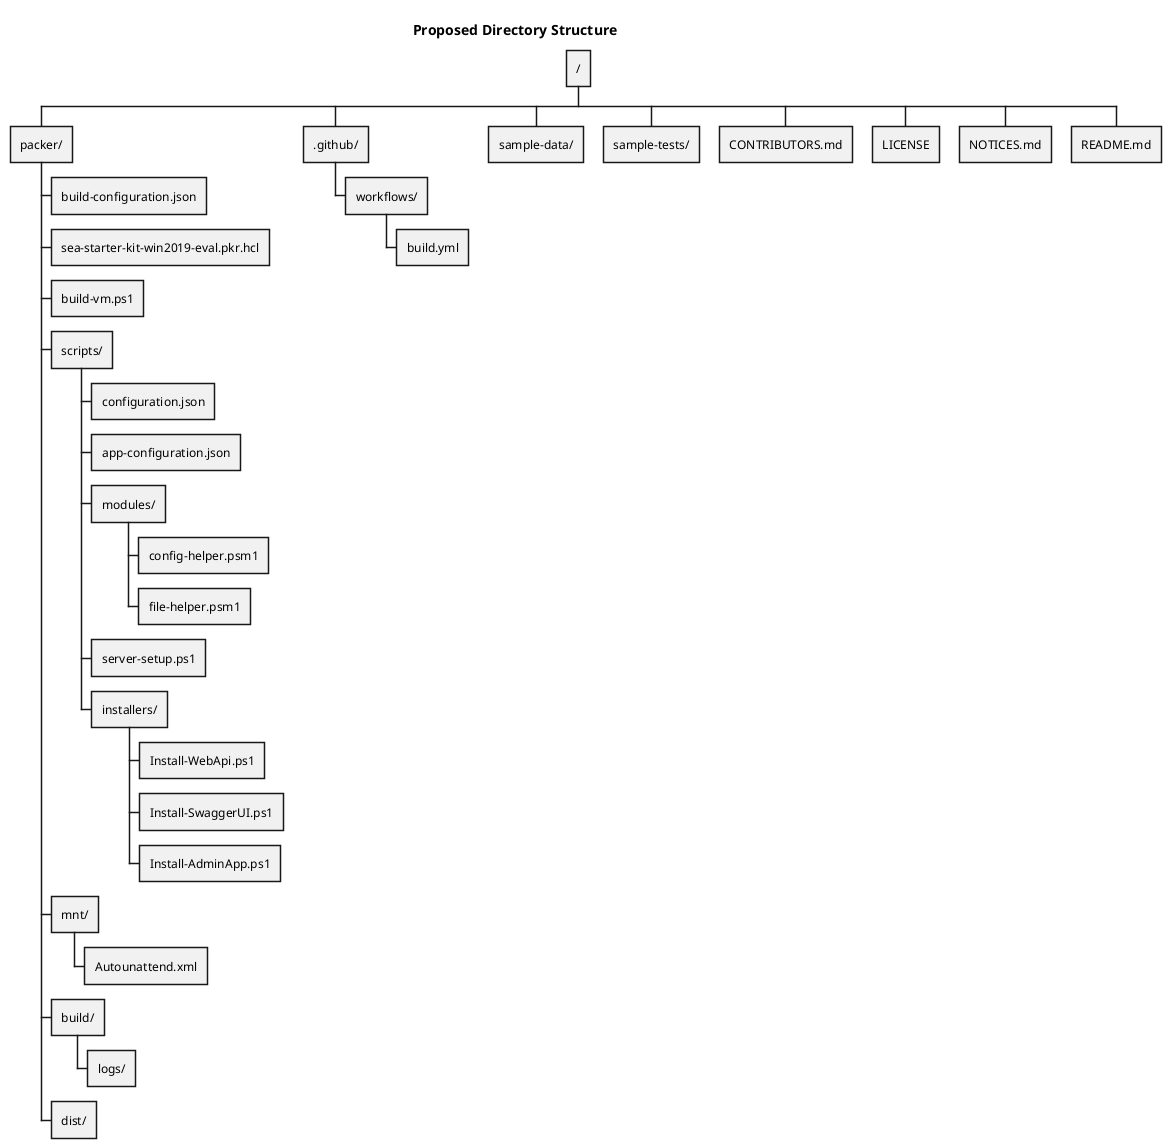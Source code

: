 @startwbs
Title: Proposed Directory Structure
+ /
 + packer/
  + build-configuration.json
  + sea-starter-kit-win2019-eval.pkr.hcl
  + build-vm.ps1
  + scripts/
   + configuration.json
   + app-configuration.json
   + modules/
    + config-helper.psm1
    + file-helper.psm1
   + server-setup.ps1
   + installers/
    + Install-WebApi.ps1
    + Install-SwaggerUI.ps1
    + Install-AdminApp.ps1
  + mnt/
   + Autounattend.xml
  + build/
   + logs/
  + dist/
 + .github/
  + workflows/
   + build.yml
 + sample-data/
 + sample-tests/
 + CONTRIBUTORS.md
 + LICENSE
 + NOTICES.md
 + README.md


@endwbs
